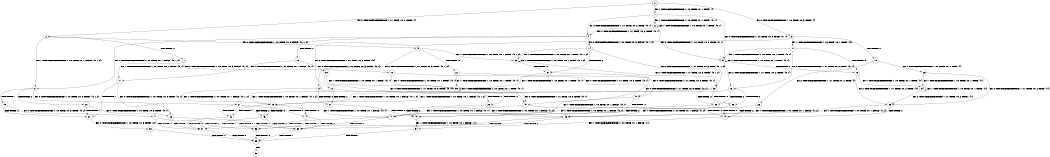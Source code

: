 digraph BCG {
size = "7, 10.5";
center = TRUE;
node [shape = circle];
0 [peripheries = 2];
0 -> 1 [label = "EX !1 !ATOMIC_EXCH_BRANCH (1, +0, TRUE, +0, 1, TRUE) !{}"];
0 -> 2 [label = "EX !2 !ATOMIC_EXCH_BRANCH (1, +1, TRUE, +0, 2, TRUE) !{}"];
0 -> 3 [label = "EX !0 !ATOMIC_EXCH_BRANCH (1, +0, TRUE, +0, 3, TRUE) !{}"];
1 -> 4 [label = "EX !2 !ATOMIC_EXCH_BRANCH (1, +1, TRUE, +0, 2, TRUE) !{0, 1}"];
1 -> 5 [label = "EX !0 !ATOMIC_EXCH_BRANCH (1, +0, TRUE, +0, 3, TRUE) !{0, 1}"];
1 -> 6 [label = "EX !1 !ATOMIC_EXCH_BRANCH (1, +0, TRUE, +0, 1, TRUE) !{0, 1}"];
2 -> 7 [label = "TERMINATE !2"];
2 -> 8 [label = "EX !1 !ATOMIC_EXCH_BRANCH (1, +0, TRUE, +0, 1, FALSE) !{0, 1, 2}"];
2 -> 9 [label = "EX !0 !ATOMIC_EXCH_BRANCH (1, +0, TRUE, +0, 3, FALSE) !{0, 1, 2}"];
3 -> 10 [label = "TERMINATE !0"];
3 -> 11 [label = "EX !1 !ATOMIC_EXCH_BRANCH (1, +0, TRUE, +0, 1, TRUE) !{0}"];
3 -> 12 [label = "EX !2 !ATOMIC_EXCH_BRANCH (1, +1, TRUE, +0, 2, TRUE) !{0}"];
4 -> 13 [label = "TERMINATE !2"];
4 -> 14 [label = "EX !0 !ATOMIC_EXCH_BRANCH (1, +0, TRUE, +0, 3, FALSE) !{0, 1, 2}"];
4 -> 8 [label = "EX !1 !ATOMIC_EXCH_BRANCH (1, +0, TRUE, +0, 1, FALSE) !{0, 1, 2}"];
5 -> 15 [label = "TERMINATE !0"];
5 -> 16 [label = "EX !2 !ATOMIC_EXCH_BRANCH (1, +1, TRUE, +0, 2, TRUE) !{0, 1}"];
5 -> 5 [label = "EX !1 !ATOMIC_EXCH_BRANCH (1, +0, TRUE, +0, 1, TRUE) !{0, 1}"];
6 -> 4 [label = "EX !2 !ATOMIC_EXCH_BRANCH (1, +1, TRUE, +0, 2, TRUE) !{0, 1}"];
6 -> 5 [label = "EX !0 !ATOMIC_EXCH_BRANCH (1, +0, TRUE, +0, 3, TRUE) !{0, 1}"];
6 -> 6 [label = "EX !1 !ATOMIC_EXCH_BRANCH (1, +0, TRUE, +0, 1, TRUE) !{0, 1}"];
7 -> 17 [label = "EX !1 !ATOMIC_EXCH_BRANCH (1, +0, TRUE, +0, 1, FALSE) !{0, 1}"];
7 -> 18 [label = "EX !0 !ATOMIC_EXCH_BRANCH (1, +0, TRUE, +0, 3, FALSE) !{0, 1}"];
8 -> 19 [label = "TERMINATE !1"];
8 -> 20 [label = "TERMINATE !2"];
8 -> 21 [label = "EX !0 !ATOMIC_EXCH_BRANCH (1, +0, TRUE, +0, 3, TRUE) !{0, 1, 2}"];
9 -> 22 [label = "TERMINATE !2"];
9 -> 23 [label = "EX !1 !ATOMIC_EXCH_BRANCH (1, +0, TRUE, +0, 1, TRUE) !{0, 1, 2}"];
9 -> 24 [label = "EX !0 !ATOMIC_EXCH_BRANCH (1, +1, TRUE, +0, 3, TRUE) !{0, 1, 2}"];
10 -> 25 [label = "EX !1 !ATOMIC_EXCH_BRANCH (1, +0, TRUE, +0, 1, TRUE) !{}"];
10 -> 26 [label = "EX !2 !ATOMIC_EXCH_BRANCH (1, +1, TRUE, +0, 2, TRUE) !{}"];
11 -> 15 [label = "TERMINATE !0"];
11 -> 16 [label = "EX !2 !ATOMIC_EXCH_BRANCH (1, +1, TRUE, +0, 2, TRUE) !{0, 1}"];
11 -> 5 [label = "EX !1 !ATOMIC_EXCH_BRANCH (1, +0, TRUE, +0, 1, TRUE) !{0, 1}"];
12 -> 27 [label = "TERMINATE !2"];
12 -> 28 [label = "TERMINATE !0"];
12 -> 29 [label = "EX !1 !ATOMIC_EXCH_BRANCH (1, +0, TRUE, +0, 1, FALSE) !{0, 1, 2}"];
13 -> 30 [label = "EX !0 !ATOMIC_EXCH_BRANCH (1, +0, TRUE, +0, 3, FALSE) !{0, 1}"];
13 -> 17 [label = "EX !1 !ATOMIC_EXCH_BRANCH (1, +0, TRUE, +0, 1, FALSE) !{0, 1}"];
14 -> 31 [label = "TERMINATE !2"];
14 -> 23 [label = "EX !1 !ATOMIC_EXCH_BRANCH (1, +0, TRUE, +0, 1, TRUE) !{0, 1, 2}"];
14 -> 32 [label = "EX !0 !ATOMIC_EXCH_BRANCH (1, +1, TRUE, +0, 3, TRUE) !{0, 1, 2}"];
15 -> 33 [label = "EX !2 !ATOMIC_EXCH_BRANCH (1, +1, TRUE, +0, 2, TRUE) !{1}"];
15 -> 34 [label = "EX !1 !ATOMIC_EXCH_BRANCH (1, +0, TRUE, +0, 1, TRUE) !{1}"];
16 -> 35 [label = "TERMINATE !2"];
16 -> 36 [label = "TERMINATE !0"];
16 -> 29 [label = "EX !1 !ATOMIC_EXCH_BRANCH (1, +0, TRUE, +0, 1, FALSE) !{0, 1, 2}"];
17 -> 37 [label = "TERMINATE !1"];
17 -> 38 [label = "EX !0 !ATOMIC_EXCH_BRANCH (1, +0, TRUE, +0, 3, TRUE) !{0, 1}"];
18 -> 39 [label = "EX !1 !ATOMIC_EXCH_BRANCH (1, +0, TRUE, +0, 1, TRUE) !{0, 1}"];
18 -> 40 [label = "EX !0 !ATOMIC_EXCH_BRANCH (1, +1, TRUE, +0, 3, TRUE) !{0, 1}"];
19 -> 37 [label = "TERMINATE !2"];
19 -> 41 [label = "EX !0 !ATOMIC_EXCH_BRANCH (1, +0, TRUE, +0, 3, TRUE) !{0, 2}"];
20 -> 37 [label = "TERMINATE !1"];
20 -> 38 [label = "EX !0 !ATOMIC_EXCH_BRANCH (1, +0, TRUE, +0, 3, TRUE) !{0, 1}"];
21 -> 42 [label = "TERMINATE !1"];
21 -> 43 [label = "TERMINATE !2"];
21 -> 44 [label = "TERMINATE !0"];
22 -> 39 [label = "EX !1 !ATOMIC_EXCH_BRANCH (1, +0, TRUE, +0, 1, TRUE) !{0, 1}"];
22 -> 40 [label = "EX !0 !ATOMIC_EXCH_BRANCH (1, +1, TRUE, +0, 3, TRUE) !{0, 1}"];
23 -> 31 [label = "TERMINATE !2"];
23 -> 23 [label = "EX !1 !ATOMIC_EXCH_BRANCH (1, +0, TRUE, +0, 1, TRUE) !{0, 1, 2}"];
23 -> 32 [label = "EX !0 !ATOMIC_EXCH_BRANCH (1, +1, TRUE, +0, 3, TRUE) !{0, 1, 2}"];
24 -> 27 [label = "TERMINATE !2"];
24 -> 28 [label = "TERMINATE !0"];
24 -> 29 [label = "EX !1 !ATOMIC_EXCH_BRANCH (1, +0, TRUE, +0, 1, FALSE) !{0, 1, 2}"];
25 -> 33 [label = "EX !2 !ATOMIC_EXCH_BRANCH (1, +1, TRUE, +0, 2, TRUE) !{1}"];
25 -> 34 [label = "EX !1 !ATOMIC_EXCH_BRANCH (1, +0, TRUE, +0, 1, TRUE) !{1}"];
26 -> 45 [label = "TERMINATE !2"];
26 -> 46 [label = "EX !1 !ATOMIC_EXCH_BRANCH (1, +0, TRUE, +0, 1, FALSE) !{1, 2}"];
27 -> 45 [label = "TERMINATE !0"];
27 -> 47 [label = "EX !1 !ATOMIC_EXCH_BRANCH (1, +0, TRUE, +0, 1, FALSE) !{0, 1}"];
28 -> 45 [label = "TERMINATE !2"];
28 -> 46 [label = "EX !1 !ATOMIC_EXCH_BRANCH (1, +0, TRUE, +0, 1, FALSE) !{1, 2}"];
29 -> 42 [label = "TERMINATE !1"];
29 -> 43 [label = "TERMINATE !2"];
29 -> 44 [label = "TERMINATE !0"];
30 -> 39 [label = "EX !1 !ATOMIC_EXCH_BRANCH (1, +0, TRUE, +0, 1, TRUE) !{0, 1}"];
30 -> 48 [label = "EX !0 !ATOMIC_EXCH_BRANCH (1, +1, TRUE, +0, 3, TRUE) !{0, 1}"];
31 -> 39 [label = "EX !1 !ATOMIC_EXCH_BRANCH (1, +0, TRUE, +0, 1, TRUE) !{0, 1}"];
31 -> 48 [label = "EX !0 !ATOMIC_EXCH_BRANCH (1, +1, TRUE, +0, 3, TRUE) !{0, 1}"];
32 -> 35 [label = "TERMINATE !2"];
32 -> 36 [label = "TERMINATE !0"];
32 -> 29 [label = "EX !1 !ATOMIC_EXCH_BRANCH (1, +0, TRUE, +0, 1, FALSE) !{0, 1, 2}"];
33 -> 49 [label = "TERMINATE !2"];
33 -> 46 [label = "EX !1 !ATOMIC_EXCH_BRANCH (1, +0, TRUE, +0, 1, FALSE) !{1, 2}"];
34 -> 33 [label = "EX !2 !ATOMIC_EXCH_BRANCH (1, +1, TRUE, +0, 2, TRUE) !{1}"];
34 -> 34 [label = "EX !1 !ATOMIC_EXCH_BRANCH (1, +0, TRUE, +0, 1, TRUE) !{1}"];
35 -> 49 [label = "TERMINATE !0"];
35 -> 47 [label = "EX !1 !ATOMIC_EXCH_BRANCH (1, +0, TRUE, +0, 1, FALSE) !{0, 1}"];
36 -> 49 [label = "TERMINATE !2"];
36 -> 46 [label = "EX !1 !ATOMIC_EXCH_BRANCH (1, +0, TRUE, +0, 1, FALSE) !{1, 2}"];
37 -> 50 [label = "EX !0 !ATOMIC_EXCH_BRANCH (1, +0, TRUE, +0, 3, TRUE) !{0}"];
38 -> 51 [label = "TERMINATE !1"];
38 -> 52 [label = "TERMINATE !0"];
39 -> 39 [label = "EX !1 !ATOMIC_EXCH_BRANCH (1, +0, TRUE, +0, 1, TRUE) !{0, 1}"];
39 -> 48 [label = "EX !0 !ATOMIC_EXCH_BRANCH (1, +1, TRUE, +0, 3, TRUE) !{0, 1}"];
40 -> 45 [label = "TERMINATE !0"];
40 -> 47 [label = "EX !1 !ATOMIC_EXCH_BRANCH (1, +0, TRUE, +0, 1, FALSE) !{0, 1}"];
41 -> 51 [label = "TERMINATE !2"];
41 -> 53 [label = "TERMINATE !0"];
42 -> 51 [label = "TERMINATE !2"];
42 -> 53 [label = "TERMINATE !0"];
43 -> 51 [label = "TERMINATE !1"];
43 -> 52 [label = "TERMINATE !0"];
44 -> 53 [label = "TERMINATE !1"];
44 -> 52 [label = "TERMINATE !2"];
45 -> 54 [label = "EX !1 !ATOMIC_EXCH_BRANCH (1, +0, TRUE, +0, 1, FALSE) !{1}"];
46 -> 53 [label = "TERMINATE !1"];
46 -> 52 [label = "TERMINATE !2"];
47 -> 51 [label = "TERMINATE !1"];
47 -> 52 [label = "TERMINATE !0"];
48 -> 49 [label = "TERMINATE !0"];
48 -> 47 [label = "EX !1 !ATOMIC_EXCH_BRANCH (1, +0, TRUE, +0, 1, FALSE) !{0, 1}"];
49 -> 54 [label = "EX !1 !ATOMIC_EXCH_BRANCH (1, +0, TRUE, +0, 1, FALSE) !{1}"];
50 -> 55 [label = "TERMINATE !0"];
51 -> 55 [label = "TERMINATE !0"];
52 -> 55 [label = "TERMINATE !1"];
53 -> 55 [label = "TERMINATE !2"];
54 -> 55 [label = "TERMINATE !1"];
55 -> 56 [label = "exit"];
}
